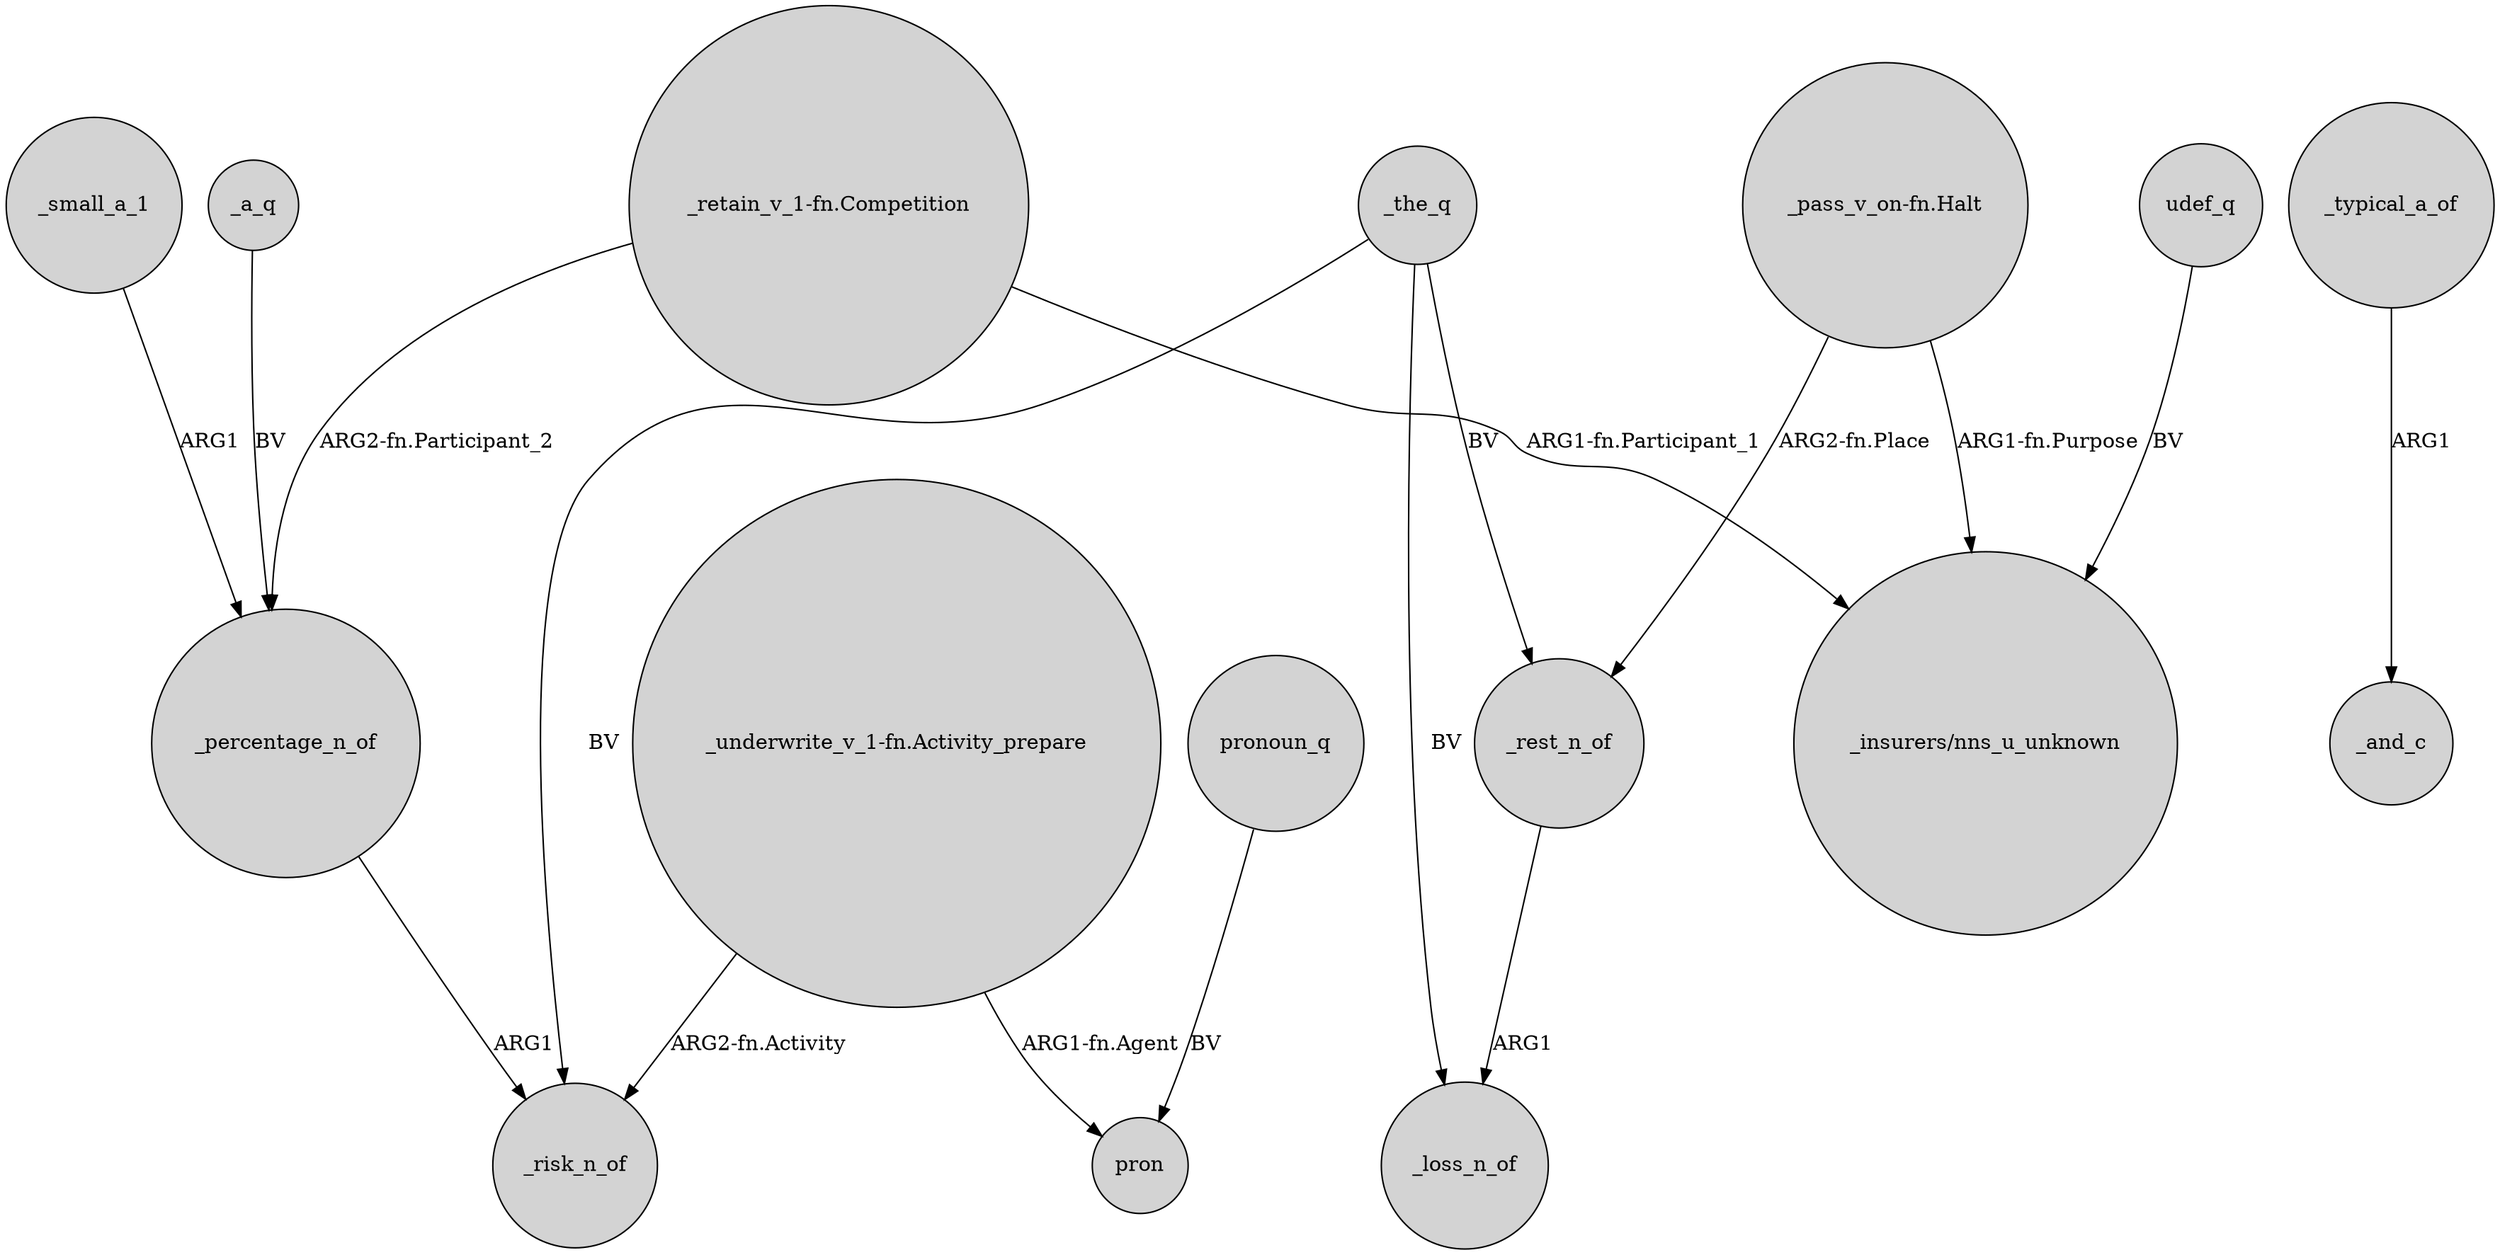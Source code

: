 digraph {
	node [shape=circle style=filled]
	_small_a_1 -> _percentage_n_of [label=ARG1]
	"_retain_v_1-fn.Competition" -> "_insurers/nns_u_unknown" [label="ARG1-fn.Participant_1"]
	"_pass_v_on-fn.Halt" -> _rest_n_of [label="ARG2-fn.Place"]
	_a_q -> _percentage_n_of [label=BV]
	"_pass_v_on-fn.Halt" -> "_insurers/nns_u_unknown" [label="ARG1-fn.Purpose"]
	"_underwrite_v_1-fn.Activity_prepare" -> pron [label="ARG1-fn.Agent"]
	udef_q -> "_insurers/nns_u_unknown" [label=BV]
	_percentage_n_of -> _risk_n_of [label=ARG1]
	"_underwrite_v_1-fn.Activity_prepare" -> _risk_n_of [label="ARG2-fn.Activity"]
	_the_q -> _risk_n_of [label=BV]
	_the_q -> _rest_n_of [label=BV]
	_typical_a_of -> _and_c [label=ARG1]
	"_retain_v_1-fn.Competition" -> _percentage_n_of [label="ARG2-fn.Participant_2"]
	pronoun_q -> pron [label=BV]
	_the_q -> _loss_n_of [label=BV]
	_rest_n_of -> _loss_n_of [label=ARG1]
}
